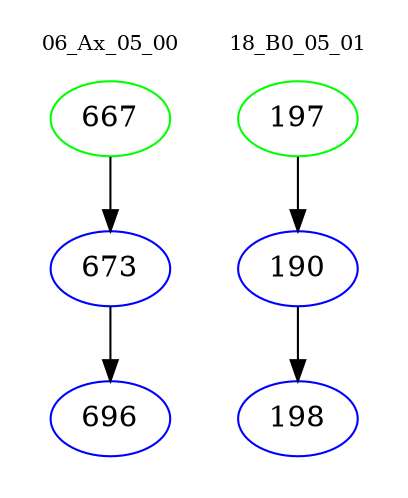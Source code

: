 digraph{
subgraph cluster_0 {
color = white
label = "06_Ax_05_00";
fontsize=10;
T0_667 [label="667", color="green"]
T0_667 -> T0_673 [color="black"]
T0_673 [label="673", color="blue"]
T0_673 -> T0_696 [color="black"]
T0_696 [label="696", color="blue"]
}
subgraph cluster_1 {
color = white
label = "18_B0_05_01";
fontsize=10;
T1_197 [label="197", color="green"]
T1_197 -> T1_190 [color="black"]
T1_190 [label="190", color="blue"]
T1_190 -> T1_198 [color="black"]
T1_198 [label="198", color="blue"]
}
}
